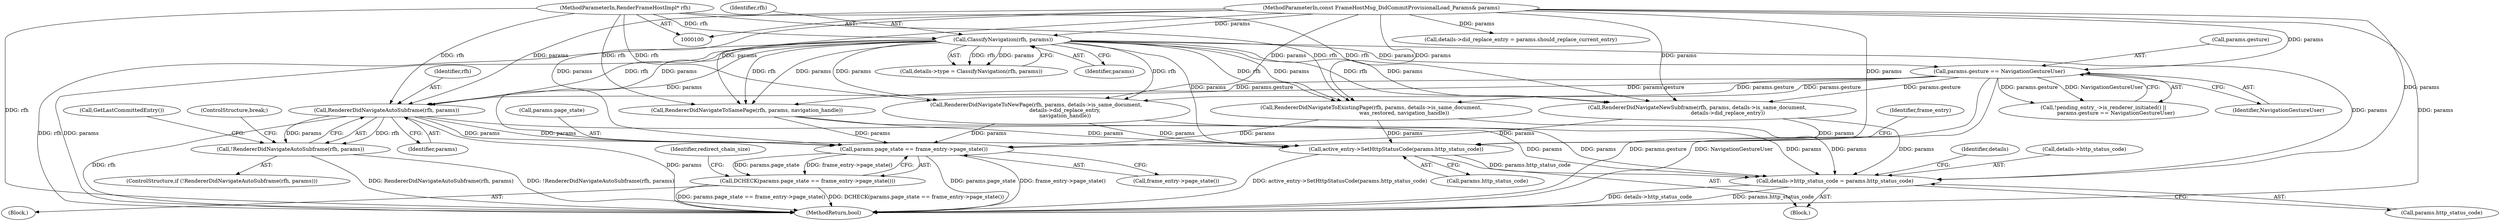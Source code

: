 digraph "0_Chrome_56a84aa67bb071a33a48ac1481b555c48e0a9a59_1@pointer" {
"1000282" [label="(Call,RendererDidNavigateAutoSubframe(rfh, params))"];
"1000187" [label="(Call,ClassifyNavigation(rfh, params))"];
"1000101" [label="(MethodParameterIn,RenderFrameHostImpl* rfh)"];
"1000102" [label="(MethodParameterIn,const FrameHostMsg_DidCommitProvisionalLoad_Params& params)"];
"1000216" [label="(Call,params.gesture == NavigationGestureUser)"];
"1000281" [label="(Call,!RendererDidNavigateAutoSubframe(rfh, params))"];
"1000324" [label="(Call,active_entry->SetHttpStatusCode(params.http_status_code))"];
"1000393" [label="(Call,details->http_status_code = params.http_status_code)"];
"1000346" [label="(Call,params.page_state == frame_entry->page_state())"];
"1000345" [label="(Call,DCHECK(params.page_state == frame_entry->page_state()))"];
"1000290" [label="(ControlStructure,break;)"];
"1000187" [label="(Call,ClassifyNavigation(rfh, params))"];
"1000347" [label="(Call,params.page_state)"];
"1000283" [label="(Identifier,rfh)"];
"1000344" [label="(Block,)"];
"1000345" [label="(Call,DCHECK(params.page_state == frame_entry->page_state()))"];
"1000183" [label="(Call,details->type = ClassifyNavigation(rfh, params))"];
"1000189" [label="(Identifier,params)"];
"1000393" [label="(Call,details->http_status_code = params.http_status_code)"];
"1000287" [label="(Call,GetLastCommittedEntry())"];
"1000350" [label="(Call,frame_entry->page_state())"];
"1000353" [label="(Identifier,redirect_chain_size)"];
"1000330" [label="(Identifier,frame_entry)"];
"1000234" [label="(Call,RendererDidNavigateToNewPage(rfh, params, details->is_same_document,\n                                   details->did_replace_entry,\n                                   navigation_handle))"];
"1000282" [label="(Call,RendererDidNavigateAutoSubframe(rfh, params))"];
"1000284" [label="(Identifier,params)"];
"1000269" [label="(Call,RendererDidNavigateNewSubframe(rfh, params, details->is_same_document,\n                                     details->did_replace_entry))"];
"1000176" [label="(Call,details->did_replace_entry = params.should_replace_current_entry)"];
"1000346" [label="(Call,params.page_state == frame_entry->page_state())"];
"1000325" [label="(Call,params.http_status_code)"];
"1000253" [label="(Call,RendererDidNavigateToExistingPage(rfh, params, details->is_same_document,\n                                        was_restored, navigation_handle))"];
"1000281" [label="(Call,!RendererDidNavigateAutoSubframe(rfh, params))"];
"1000401" [label="(Identifier,details)"];
"1000394" [label="(Call,details->http_status_code)"];
"1000220" [label="(Identifier,NavigationGestureUser)"];
"1000263" [label="(Call,RendererDidNavigateToSamePage(rfh, params, navigation_handle))"];
"1000324" [label="(Call,active_entry->SetHttpStatusCode(params.http_status_code))"];
"1000188" [label="(Identifier,rfh)"];
"1000432" [label="(MethodReturn,bool)"];
"1000106" [label="(Block,)"];
"1000397" [label="(Call,params.http_status_code)"];
"1000213" [label="(Call,!pending_entry_->is_renderer_initiated() ||\n               params.gesture == NavigationGestureUser)"];
"1000101" [label="(MethodParameterIn,RenderFrameHostImpl* rfh)"];
"1000216" [label="(Call,params.gesture == NavigationGestureUser)"];
"1000280" [label="(ControlStructure,if (!RendererDidNavigateAutoSubframe(rfh, params)))"];
"1000102" [label="(MethodParameterIn,const FrameHostMsg_DidCommitProvisionalLoad_Params& params)"];
"1000217" [label="(Call,params.gesture)"];
"1000282" -> "1000281"  [label="AST: "];
"1000282" -> "1000284"  [label="CFG: "];
"1000283" -> "1000282"  [label="AST: "];
"1000284" -> "1000282"  [label="AST: "];
"1000281" -> "1000282"  [label="CFG: "];
"1000282" -> "1000432"  [label="DDG: params"];
"1000282" -> "1000432"  [label="DDG: rfh"];
"1000282" -> "1000281"  [label="DDG: rfh"];
"1000282" -> "1000281"  [label="DDG: params"];
"1000187" -> "1000282"  [label="DDG: rfh"];
"1000187" -> "1000282"  [label="DDG: params"];
"1000101" -> "1000282"  [label="DDG: rfh"];
"1000216" -> "1000282"  [label="DDG: params.gesture"];
"1000102" -> "1000282"  [label="DDG: params"];
"1000282" -> "1000324"  [label="DDG: params"];
"1000282" -> "1000346"  [label="DDG: params"];
"1000282" -> "1000393"  [label="DDG: params"];
"1000187" -> "1000183"  [label="AST: "];
"1000187" -> "1000189"  [label="CFG: "];
"1000188" -> "1000187"  [label="AST: "];
"1000189" -> "1000187"  [label="AST: "];
"1000183" -> "1000187"  [label="CFG: "];
"1000187" -> "1000432"  [label="DDG: rfh"];
"1000187" -> "1000432"  [label="DDG: params"];
"1000187" -> "1000183"  [label="DDG: rfh"];
"1000187" -> "1000183"  [label="DDG: params"];
"1000101" -> "1000187"  [label="DDG: rfh"];
"1000102" -> "1000187"  [label="DDG: params"];
"1000187" -> "1000216"  [label="DDG: params"];
"1000187" -> "1000234"  [label="DDG: rfh"];
"1000187" -> "1000234"  [label="DDG: params"];
"1000187" -> "1000253"  [label="DDG: rfh"];
"1000187" -> "1000253"  [label="DDG: params"];
"1000187" -> "1000263"  [label="DDG: rfh"];
"1000187" -> "1000263"  [label="DDG: params"];
"1000187" -> "1000269"  [label="DDG: rfh"];
"1000187" -> "1000269"  [label="DDG: params"];
"1000187" -> "1000324"  [label="DDG: params"];
"1000187" -> "1000346"  [label="DDG: params"];
"1000187" -> "1000393"  [label="DDG: params"];
"1000101" -> "1000100"  [label="AST: "];
"1000101" -> "1000432"  [label="DDG: rfh"];
"1000101" -> "1000234"  [label="DDG: rfh"];
"1000101" -> "1000253"  [label="DDG: rfh"];
"1000101" -> "1000263"  [label="DDG: rfh"];
"1000101" -> "1000269"  [label="DDG: rfh"];
"1000102" -> "1000100"  [label="AST: "];
"1000102" -> "1000432"  [label="DDG: params"];
"1000102" -> "1000176"  [label="DDG: params"];
"1000102" -> "1000216"  [label="DDG: params"];
"1000102" -> "1000234"  [label="DDG: params"];
"1000102" -> "1000253"  [label="DDG: params"];
"1000102" -> "1000263"  [label="DDG: params"];
"1000102" -> "1000269"  [label="DDG: params"];
"1000102" -> "1000324"  [label="DDG: params"];
"1000102" -> "1000346"  [label="DDG: params"];
"1000102" -> "1000393"  [label="DDG: params"];
"1000216" -> "1000213"  [label="AST: "];
"1000216" -> "1000220"  [label="CFG: "];
"1000217" -> "1000216"  [label="AST: "];
"1000220" -> "1000216"  [label="AST: "];
"1000213" -> "1000216"  [label="CFG: "];
"1000216" -> "1000432"  [label="DDG: params.gesture"];
"1000216" -> "1000432"  [label="DDG: NavigationGestureUser"];
"1000216" -> "1000213"  [label="DDG: params.gesture"];
"1000216" -> "1000213"  [label="DDG: NavigationGestureUser"];
"1000216" -> "1000234"  [label="DDG: params.gesture"];
"1000216" -> "1000253"  [label="DDG: params.gesture"];
"1000216" -> "1000263"  [label="DDG: params.gesture"];
"1000216" -> "1000269"  [label="DDG: params.gesture"];
"1000281" -> "1000280"  [label="AST: "];
"1000287" -> "1000281"  [label="CFG: "];
"1000290" -> "1000281"  [label="CFG: "];
"1000281" -> "1000432"  [label="DDG: RendererDidNavigateAutoSubframe(rfh, params)"];
"1000281" -> "1000432"  [label="DDG: !RendererDidNavigateAutoSubframe(rfh, params)"];
"1000324" -> "1000106"  [label="AST: "];
"1000324" -> "1000325"  [label="CFG: "];
"1000325" -> "1000324"  [label="AST: "];
"1000330" -> "1000324"  [label="CFG: "];
"1000324" -> "1000432"  [label="DDG: active_entry->SetHttpStatusCode(params.http_status_code)"];
"1000253" -> "1000324"  [label="DDG: params"];
"1000263" -> "1000324"  [label="DDG: params"];
"1000269" -> "1000324"  [label="DDG: params"];
"1000234" -> "1000324"  [label="DDG: params"];
"1000324" -> "1000393"  [label="DDG: params.http_status_code"];
"1000393" -> "1000106"  [label="AST: "];
"1000393" -> "1000397"  [label="CFG: "];
"1000394" -> "1000393"  [label="AST: "];
"1000397" -> "1000393"  [label="AST: "];
"1000401" -> "1000393"  [label="CFG: "];
"1000393" -> "1000432"  [label="DDG: params.http_status_code"];
"1000393" -> "1000432"  [label="DDG: details->http_status_code"];
"1000253" -> "1000393"  [label="DDG: params"];
"1000263" -> "1000393"  [label="DDG: params"];
"1000269" -> "1000393"  [label="DDG: params"];
"1000234" -> "1000393"  [label="DDG: params"];
"1000346" -> "1000345"  [label="AST: "];
"1000346" -> "1000350"  [label="CFG: "];
"1000347" -> "1000346"  [label="AST: "];
"1000350" -> "1000346"  [label="AST: "];
"1000345" -> "1000346"  [label="CFG: "];
"1000346" -> "1000432"  [label="DDG: params.page_state"];
"1000346" -> "1000432"  [label="DDG: frame_entry->page_state()"];
"1000346" -> "1000345"  [label="DDG: params.page_state"];
"1000346" -> "1000345"  [label="DDG: frame_entry->page_state()"];
"1000253" -> "1000346"  [label="DDG: params"];
"1000263" -> "1000346"  [label="DDG: params"];
"1000269" -> "1000346"  [label="DDG: params"];
"1000234" -> "1000346"  [label="DDG: params"];
"1000345" -> "1000344"  [label="AST: "];
"1000353" -> "1000345"  [label="CFG: "];
"1000345" -> "1000432"  [label="DDG: params.page_state == frame_entry->page_state()"];
"1000345" -> "1000432"  [label="DDG: DCHECK(params.page_state == frame_entry->page_state())"];
}
